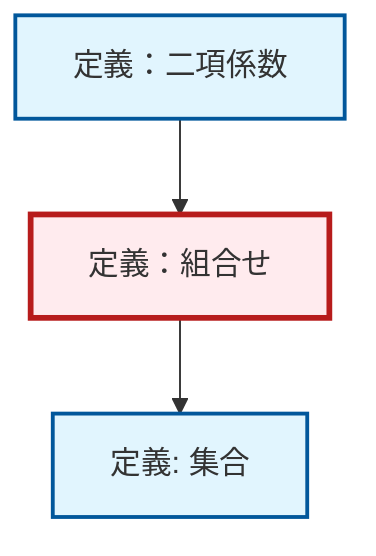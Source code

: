 graph TD
    classDef definition fill:#e1f5fe,stroke:#01579b,stroke-width:2px
    classDef theorem fill:#f3e5f5,stroke:#4a148c,stroke-width:2px
    classDef axiom fill:#fff3e0,stroke:#e65100,stroke-width:2px
    classDef example fill:#e8f5e9,stroke:#1b5e20,stroke-width:2px
    classDef current fill:#ffebee,stroke:#b71c1c,stroke-width:3px
    def-binomial-coefficient["定義：二項係数"]:::definition
    def-combination["定義：組合せ"]:::definition
    def-set["定義: 集合"]:::definition
    def-binomial-coefficient --> def-combination
    def-combination --> def-set
    class def-combination current